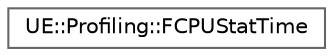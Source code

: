 digraph "Graphical Class Hierarchy"
{
 // INTERACTIVE_SVG=YES
 // LATEX_PDF_SIZE
  bgcolor="transparent";
  edge [fontname=Helvetica,fontsize=10,labelfontname=Helvetica,labelfontsize=10];
  node [fontname=Helvetica,fontsize=10,shape=box,height=0.2,width=0.4];
  rankdir="LR";
  Node0 [id="Node000000",label="UE::Profiling::FCPUStatTime",height=0.2,width=0.4,color="grey40", fillcolor="white", style="filled",URL="$d6/d61/structUE_1_1Profiling_1_1FCPUStatTime.html",tooltip=" "];
}
